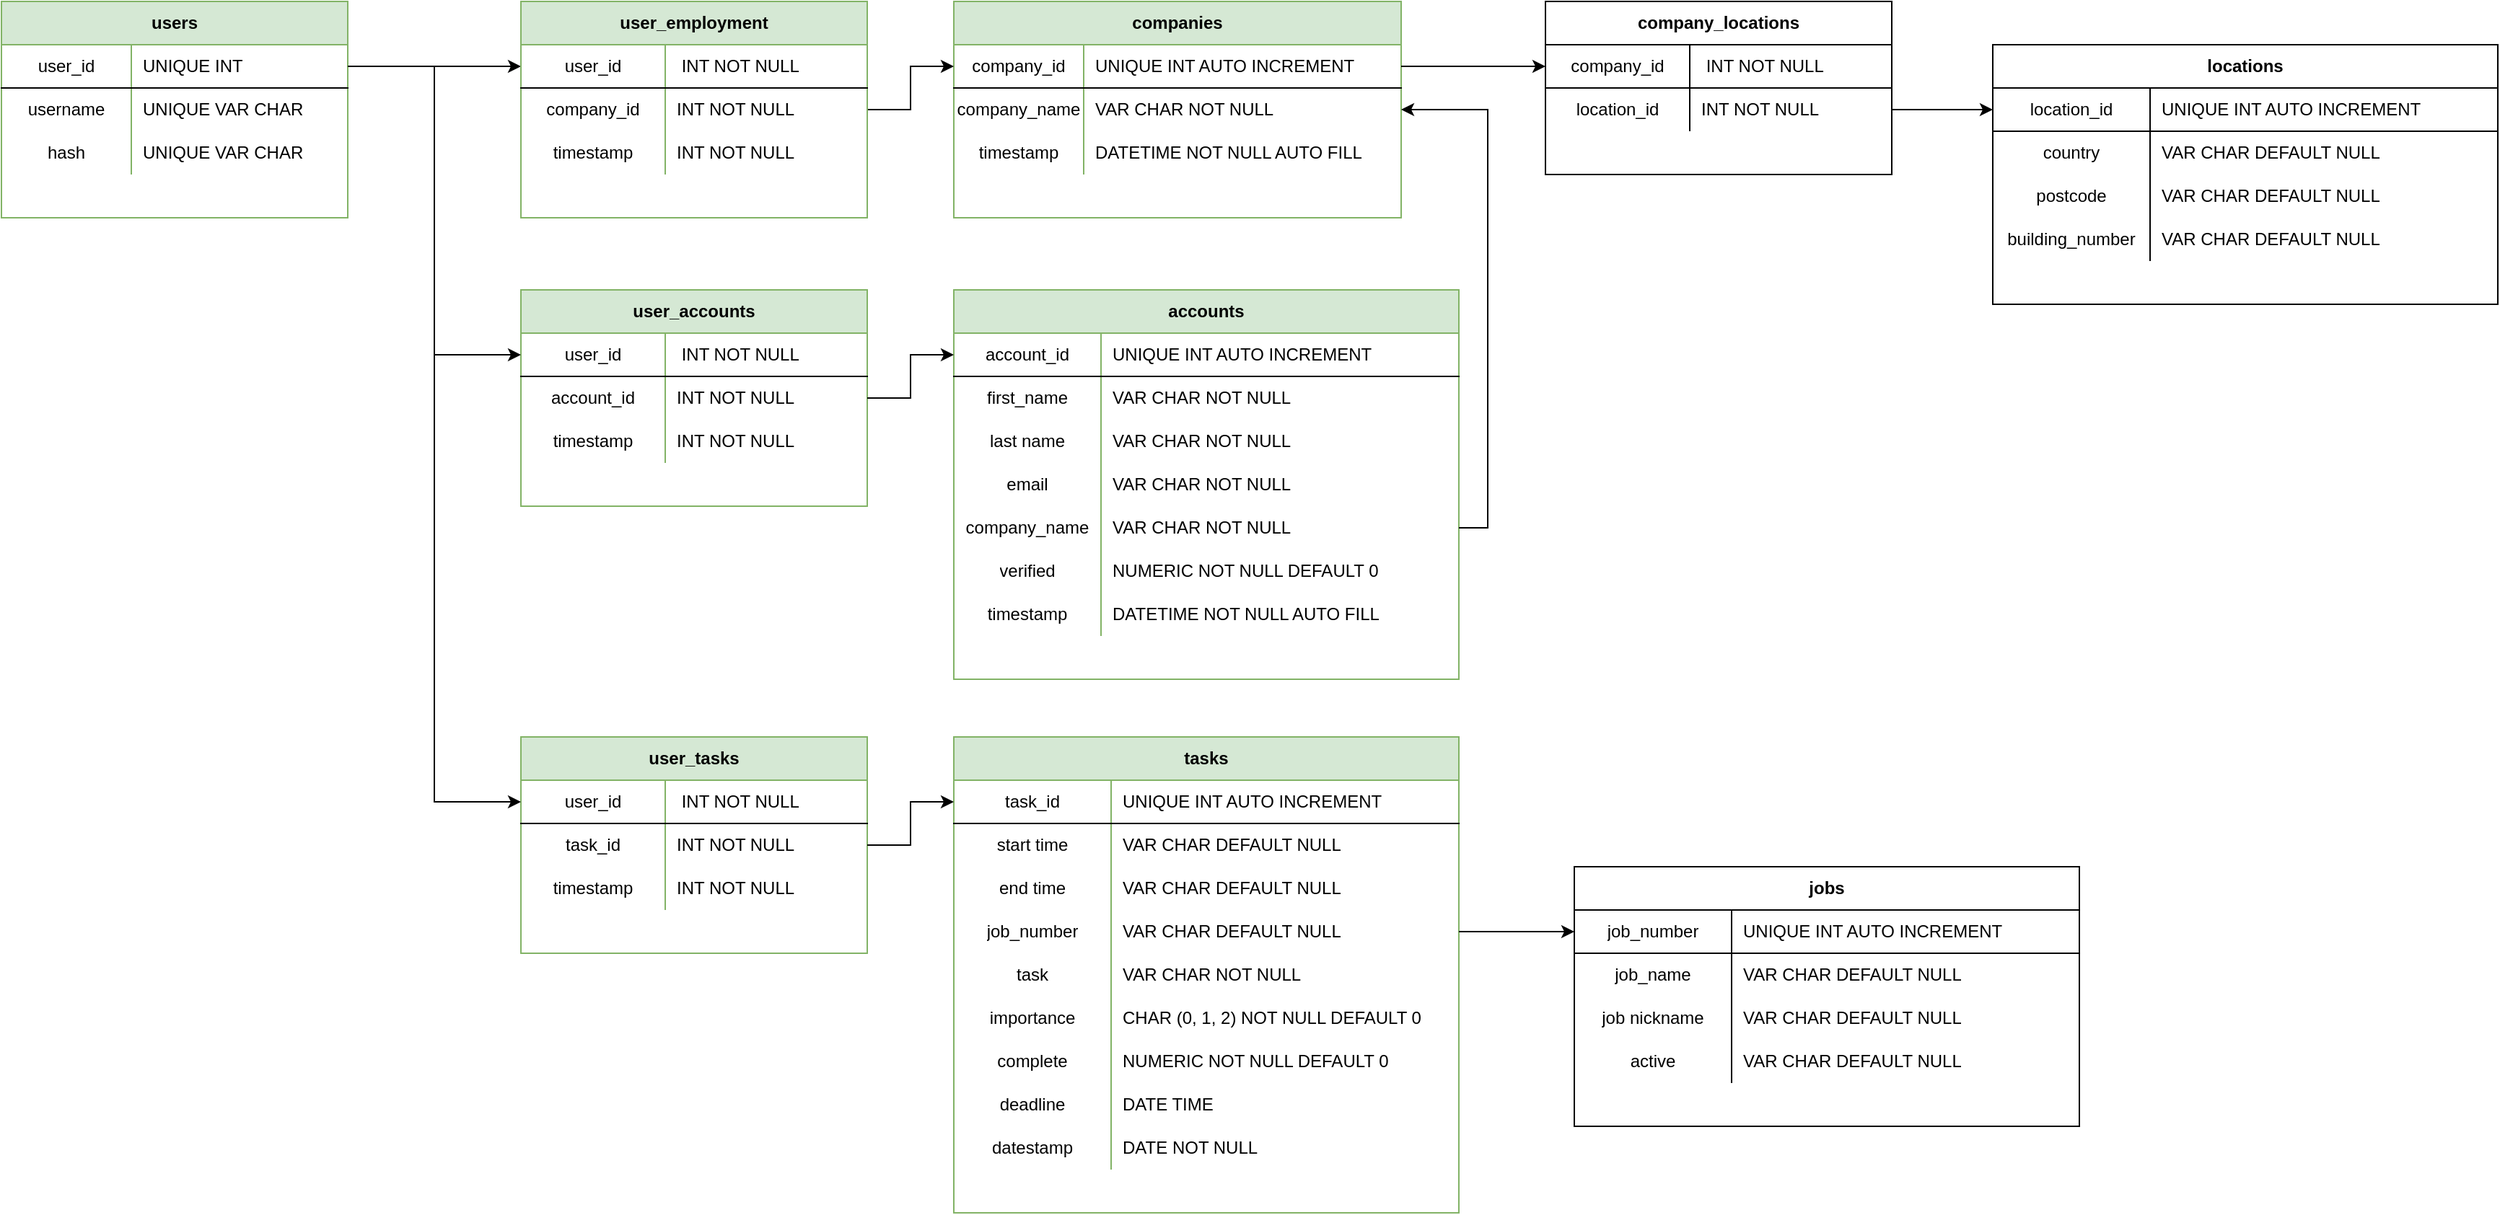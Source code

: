 <mxfile version="11.1.1" type="device"><diagram id="OKSUSa-cDTx0R2Tk_ire" name="Page-1"><mxGraphModel dx="2272" dy="824" grid="1" gridSize="10" guides="1" tooltips="1" connect="1" arrows="1" fold="1" page="1" pageScale="1" pageWidth="850" pageHeight="1100" math="0" shadow="0"><root><mxCell id="0"/><mxCell id="1" parent="0"/><mxCell id="tUfzauOlnQjU13HRNV7L-2" value="companies" style="shape=table;html=1;whiteSpace=wrap;startSize=30;container=1;collapsible=0;childLayout=tableLayout;fixedRows=1;rowLines=0;fontStyle=1;align=center;fillColor=#d5e8d4;strokeColor=#82b366;" parent="1" vertex="1"><mxGeometry x="180" y="120" width="310" height="150" as="geometry"/></mxCell><mxCell id="tUfzauOlnQjU13HRNV7L-3" value="" style="shape=partialRectangle;html=1;whiteSpace=wrap;collapsible=0;dropTarget=0;pointerEvents=0;fillColor=none;top=0;left=0;bottom=1;right=0;points=[[0,0.5],[1,0.5]];portConstraint=eastwest;" parent="tUfzauOlnQjU13HRNV7L-2" vertex="1"><mxGeometry y="30" width="310" height="30" as="geometry"/></mxCell><mxCell id="tUfzauOlnQjU13HRNV7L-4" value="company_id" style="shape=partialRectangle;html=1;whiteSpace=wrap;connectable=0;fillColor=none;top=0;left=0;bottom=0;right=0;overflow=hidden;" parent="tUfzauOlnQjU13HRNV7L-3" vertex="1"><mxGeometry width="90" height="30" as="geometry"/></mxCell><mxCell id="tUfzauOlnQjU13HRNV7L-5" value="UNIQUE INT AUTO INCREMENT" style="shape=partialRectangle;html=1;whiteSpace=wrap;connectable=0;fillColor=none;top=0;left=0;bottom=0;right=0;align=left;spacingLeft=6;overflow=hidden;" parent="tUfzauOlnQjU13HRNV7L-3" vertex="1"><mxGeometry x="90" width="220" height="30" as="geometry"/></mxCell><mxCell id="tUfzauOlnQjU13HRNV7L-6" value="" style="shape=partialRectangle;html=1;whiteSpace=wrap;collapsible=0;dropTarget=0;pointerEvents=0;fillColor=none;top=0;left=0;bottom=0;right=0;points=[[0,0.5],[1,0.5]];portConstraint=eastwest;" parent="tUfzauOlnQjU13HRNV7L-2" vertex="1"><mxGeometry y="60" width="310" height="30" as="geometry"/></mxCell><mxCell id="tUfzauOlnQjU13HRNV7L-7" value="company_name" style="shape=partialRectangle;html=1;whiteSpace=wrap;connectable=0;fillColor=none;top=0;left=0;bottom=0;right=0;overflow=hidden;" parent="tUfzauOlnQjU13HRNV7L-6" vertex="1"><mxGeometry width="90" height="30" as="geometry"/></mxCell><mxCell id="tUfzauOlnQjU13HRNV7L-8" value="VAR CHAR NOT NULL" style="shape=partialRectangle;html=1;whiteSpace=wrap;connectable=0;fillColor=none;top=0;left=0;bottom=0;right=0;align=left;spacingLeft=6;overflow=hidden;" parent="tUfzauOlnQjU13HRNV7L-6" vertex="1"><mxGeometry x="90" width="220" height="30" as="geometry"/></mxCell><mxCell id="tUfzauOlnQjU13HRNV7L-21" value="" style="shape=partialRectangle;html=1;whiteSpace=wrap;collapsible=0;dropTarget=0;pointerEvents=0;fillColor=none;top=0;left=0;bottom=0;right=0;points=[[0,0.5],[1,0.5]];portConstraint=eastwest;" parent="tUfzauOlnQjU13HRNV7L-2" vertex="1"><mxGeometry y="90" width="310" height="30" as="geometry"/></mxCell><mxCell id="tUfzauOlnQjU13HRNV7L-22" value="timestamp" style="shape=partialRectangle;html=1;whiteSpace=wrap;connectable=0;fillColor=none;top=0;left=0;bottom=0;right=0;overflow=hidden;" parent="tUfzauOlnQjU13HRNV7L-21" vertex="1"><mxGeometry width="90" height="30" as="geometry"/></mxCell><mxCell id="tUfzauOlnQjU13HRNV7L-23" value="DATETIME NOT NULL AUTO FILL" style="shape=partialRectangle;html=1;whiteSpace=wrap;connectable=0;fillColor=none;top=0;left=0;bottom=0;right=0;align=left;spacingLeft=6;overflow=hidden;" parent="tUfzauOlnQjU13HRNV7L-21" vertex="1"><mxGeometry x="90" width="220" height="30" as="geometry"/></mxCell><mxCell id="zgo9Xaoo0rBRS0wEC49X-14" style="edgeStyle=orthogonalEdgeStyle;rounded=0;orthogonalLoop=1;jettySize=auto;html=1;exitX=1;exitY=0.5;exitDx=0;exitDy=0;entryX=0;entryY=0.5;entryDx=0;entryDy=0;" parent="1" source="ivzX8Ktziey1RpkXxRk8-2" target="zgo9Xaoo0rBRS0wEC49X-2" edge="1"><mxGeometry relative="1" as="geometry"/></mxCell><mxCell id="zgo9Xaoo0rBRS0wEC49X-16" style="edgeStyle=orthogonalEdgeStyle;rounded=0;orthogonalLoop=1;jettySize=auto;html=1;exitX=1;exitY=0.5;exitDx=0;exitDy=0;" parent="1" source="zgo9Xaoo0rBRS0wEC49X-5" target="tUfzauOlnQjU13HRNV7L-3" edge="1"><mxGeometry relative="1" as="geometry"/></mxCell><mxCell id="ivzX8Ktziey1RpkXxRk8-15" value="accounts" style="shape=table;html=1;whiteSpace=wrap;startSize=30;container=1;collapsible=0;childLayout=tableLayout;fixedRows=1;rowLines=0;fontStyle=1;align=center;fillColor=#d5e8d4;strokeColor=#82b366;" parent="1" vertex="1"><mxGeometry x="180" y="320" width="350" height="270" as="geometry"/></mxCell><mxCell id="ivzX8Ktziey1RpkXxRk8-16" value="" style="shape=partialRectangle;html=1;whiteSpace=wrap;collapsible=0;dropTarget=0;pointerEvents=0;fillColor=none;top=0;left=0;bottom=1;right=0;points=[[0,0.5],[1,0.5]];portConstraint=eastwest;" parent="ivzX8Ktziey1RpkXxRk8-15" vertex="1"><mxGeometry y="30" width="350" height="30" as="geometry"/></mxCell><mxCell id="ivzX8Ktziey1RpkXxRk8-17" value="account_id" style="shape=partialRectangle;html=1;whiteSpace=wrap;connectable=0;fillColor=none;top=0;left=0;bottom=0;right=0;overflow=hidden;" parent="ivzX8Ktziey1RpkXxRk8-16" vertex="1"><mxGeometry width="102" height="30" as="geometry"/></mxCell><mxCell id="ivzX8Ktziey1RpkXxRk8-18" value="UNIQUE INT AUTO INCREMENT" style="shape=partialRectangle;html=1;whiteSpace=wrap;connectable=0;fillColor=none;top=0;left=0;bottom=0;right=0;align=left;spacingLeft=6;overflow=hidden;" parent="ivzX8Ktziey1RpkXxRk8-16" vertex="1"><mxGeometry x="102" width="248" height="30" as="geometry"/></mxCell><mxCell id="ivzX8Ktziey1RpkXxRk8-19" value="" style="shape=partialRectangle;html=1;whiteSpace=wrap;collapsible=0;dropTarget=0;pointerEvents=0;fillColor=none;top=0;left=0;bottom=0;right=0;points=[[0,0.5],[1,0.5]];portConstraint=eastwest;" parent="ivzX8Ktziey1RpkXxRk8-15" vertex="1"><mxGeometry y="60" width="350" height="30" as="geometry"/></mxCell><mxCell id="ivzX8Ktziey1RpkXxRk8-20" value="first_name" style="shape=partialRectangle;html=1;whiteSpace=wrap;connectable=0;fillColor=none;top=0;left=0;bottom=0;right=0;overflow=hidden;" parent="ivzX8Ktziey1RpkXxRk8-19" vertex="1"><mxGeometry width="102" height="30" as="geometry"/></mxCell><mxCell id="ivzX8Ktziey1RpkXxRk8-21" value="VAR CHAR NOT NULL" style="shape=partialRectangle;html=1;whiteSpace=wrap;connectable=0;fillColor=none;top=0;left=0;bottom=0;right=0;align=left;spacingLeft=6;overflow=hidden;" parent="ivzX8Ktziey1RpkXxRk8-19" vertex="1"><mxGeometry x="102" width="248" height="30" as="geometry"/></mxCell><mxCell id="ivzX8Ktziey1RpkXxRk8-22" value="" style="shape=partialRectangle;html=1;whiteSpace=wrap;collapsible=0;dropTarget=0;pointerEvents=0;fillColor=none;top=0;left=0;bottom=0;right=0;points=[[0,0.5],[1,0.5]];portConstraint=eastwest;" parent="ivzX8Ktziey1RpkXxRk8-15" vertex="1"><mxGeometry y="90" width="350" height="30" as="geometry"/></mxCell><mxCell id="ivzX8Ktziey1RpkXxRk8-23" value="last name" style="shape=partialRectangle;html=1;whiteSpace=wrap;connectable=0;fillColor=none;top=0;left=0;bottom=0;right=0;overflow=hidden;" parent="ivzX8Ktziey1RpkXxRk8-22" vertex="1"><mxGeometry width="102" height="30" as="geometry"/></mxCell><mxCell id="ivzX8Ktziey1RpkXxRk8-24" value="VAR CHAR NOT NULL" style="shape=partialRectangle;html=1;whiteSpace=wrap;connectable=0;fillColor=none;top=0;left=0;bottom=0;right=0;align=left;spacingLeft=6;overflow=hidden;" parent="ivzX8Ktziey1RpkXxRk8-22" vertex="1"><mxGeometry x="102" width="248" height="30" as="geometry"/></mxCell><mxCell id="ivzX8Ktziey1RpkXxRk8-25" value="" style="shape=partialRectangle;html=1;whiteSpace=wrap;collapsible=0;dropTarget=0;pointerEvents=0;fillColor=none;top=0;left=0;bottom=0;right=0;points=[[0,0.5],[1,0.5]];portConstraint=eastwest;" parent="ivzX8Ktziey1RpkXxRk8-15" vertex="1"><mxGeometry y="120" width="350" height="30" as="geometry"/></mxCell><mxCell id="ivzX8Ktziey1RpkXxRk8-26" value="email" style="shape=partialRectangle;html=1;whiteSpace=wrap;connectable=0;fillColor=none;top=0;left=0;bottom=0;right=0;overflow=hidden;" parent="ivzX8Ktziey1RpkXxRk8-25" vertex="1"><mxGeometry width="102" height="30" as="geometry"/></mxCell><mxCell id="ivzX8Ktziey1RpkXxRk8-27" value="VAR CHAR NOT NULL" style="shape=partialRectangle;html=1;whiteSpace=wrap;connectable=0;fillColor=none;top=0;left=0;bottom=0;right=0;align=left;spacingLeft=6;overflow=hidden;" parent="ivzX8Ktziey1RpkXxRk8-25" vertex="1"><mxGeometry x="102" width="248" height="30" as="geometry"/></mxCell><mxCell id="ivzX8Ktziey1RpkXxRk8-28" value="" style="shape=partialRectangle;html=1;whiteSpace=wrap;collapsible=0;dropTarget=0;pointerEvents=0;fillColor=none;top=0;left=0;bottom=0;right=0;points=[[0,0.5],[1,0.5]];portConstraint=eastwest;" parent="ivzX8Ktziey1RpkXxRk8-15" vertex="1"><mxGeometry y="150" width="350" height="30" as="geometry"/></mxCell><mxCell id="ivzX8Ktziey1RpkXxRk8-29" value="company_name" style="shape=partialRectangle;html=1;whiteSpace=wrap;connectable=0;fillColor=none;top=0;left=0;bottom=0;right=0;overflow=hidden;" parent="ivzX8Ktziey1RpkXxRk8-28" vertex="1"><mxGeometry width="102" height="30" as="geometry"/></mxCell><mxCell id="ivzX8Ktziey1RpkXxRk8-30" value="VAR CHAR NOT NULL" style="shape=partialRectangle;html=1;whiteSpace=wrap;connectable=0;fillColor=none;top=0;left=0;bottom=0;right=0;align=left;spacingLeft=6;overflow=hidden;" parent="ivzX8Ktziey1RpkXxRk8-28" vertex="1"><mxGeometry x="102" width="248" height="30" as="geometry"/></mxCell><mxCell id="ivzX8Ktziey1RpkXxRk8-78" value="" style="shape=partialRectangle;html=1;whiteSpace=wrap;collapsible=0;dropTarget=0;pointerEvents=0;fillColor=none;top=0;left=0;bottom=0;right=0;points=[[0,0.5],[1,0.5]];portConstraint=eastwest;" parent="ivzX8Ktziey1RpkXxRk8-15" vertex="1"><mxGeometry y="180" width="350" height="30" as="geometry"/></mxCell><mxCell id="ivzX8Ktziey1RpkXxRk8-79" value="verified" style="shape=partialRectangle;html=1;whiteSpace=wrap;connectable=0;fillColor=none;top=0;left=0;bottom=0;right=0;overflow=hidden;" parent="ivzX8Ktziey1RpkXxRk8-78" vertex="1"><mxGeometry width="102" height="30" as="geometry"/></mxCell><mxCell id="ivzX8Ktziey1RpkXxRk8-80" value="NUMERIC NOT NULL DEFAULT 0" style="shape=partialRectangle;html=1;whiteSpace=wrap;connectable=0;fillColor=none;top=0;left=0;bottom=0;right=0;align=left;spacingLeft=6;overflow=hidden;" parent="ivzX8Ktziey1RpkXxRk8-78" vertex="1"><mxGeometry x="102" width="248" height="30" as="geometry"/></mxCell><mxCell id="ivzX8Ktziey1RpkXxRk8-86" value="" style="shape=partialRectangle;html=1;whiteSpace=wrap;collapsible=0;dropTarget=0;pointerEvents=0;fillColor=none;top=0;left=0;bottom=0;right=0;points=[[0,0.5],[1,0.5]];portConstraint=eastwest;" parent="ivzX8Ktziey1RpkXxRk8-15" vertex="1"><mxGeometry y="210" width="350" height="30" as="geometry"/></mxCell><mxCell id="ivzX8Ktziey1RpkXxRk8-87" value="timestamp" style="shape=partialRectangle;html=1;whiteSpace=wrap;connectable=0;fillColor=none;top=0;left=0;bottom=0;right=0;overflow=hidden;" parent="ivzX8Ktziey1RpkXxRk8-86" vertex="1"><mxGeometry width="102" height="30" as="geometry"/></mxCell><mxCell id="ivzX8Ktziey1RpkXxRk8-88" value="DATETIME NOT NULL AUTO FILL" style="shape=partialRectangle;html=1;whiteSpace=wrap;connectable=0;fillColor=none;top=0;left=0;bottom=0;right=0;align=left;spacingLeft=6;overflow=hidden;" parent="ivzX8Ktziey1RpkXxRk8-86" vertex="1"><mxGeometry x="102" width="248" height="30" as="geometry"/></mxCell><mxCell id="zgo9Xaoo0rBRS0wEC49X-18" value="user_accounts" style="shape=table;html=1;whiteSpace=wrap;startSize=30;container=1;collapsible=0;childLayout=tableLayout;fixedRows=1;rowLines=0;fontStyle=1;align=center;fillColor=#d5e8d4;strokeColor=#82b366;" parent="1" vertex="1"><mxGeometry x="-120" y="320" width="240" height="150" as="geometry"/></mxCell><mxCell id="zgo9Xaoo0rBRS0wEC49X-19" value="" style="shape=partialRectangle;html=1;whiteSpace=wrap;collapsible=0;dropTarget=0;pointerEvents=0;fillColor=none;top=0;left=0;bottom=1;right=0;points=[[0,0.5],[1,0.5]];portConstraint=eastwest;" parent="zgo9Xaoo0rBRS0wEC49X-18" vertex="1"><mxGeometry y="30" width="240" height="30" as="geometry"/></mxCell><mxCell id="zgo9Xaoo0rBRS0wEC49X-20" value="user_id" style="shape=partialRectangle;html=1;whiteSpace=wrap;connectable=0;fillColor=none;top=0;left=0;bottom=0;right=0;overflow=hidden;" parent="zgo9Xaoo0rBRS0wEC49X-19" vertex="1"><mxGeometry width="100" height="30" as="geometry"/></mxCell><mxCell id="zgo9Xaoo0rBRS0wEC49X-21" value="&amp;nbsp;INT NOT NULL" style="shape=partialRectangle;html=1;whiteSpace=wrap;connectable=0;fillColor=none;top=0;left=0;bottom=0;right=0;align=left;spacingLeft=6;overflow=hidden;" parent="zgo9Xaoo0rBRS0wEC49X-19" vertex="1"><mxGeometry x="100" width="140" height="30" as="geometry"/></mxCell><mxCell id="zgo9Xaoo0rBRS0wEC49X-22" value="" style="shape=partialRectangle;html=1;whiteSpace=wrap;collapsible=0;dropTarget=0;pointerEvents=0;fillColor=none;top=0;left=0;bottom=0;right=0;points=[[0,0.5],[1,0.5]];portConstraint=eastwest;" parent="zgo9Xaoo0rBRS0wEC49X-18" vertex="1"><mxGeometry y="60" width="240" height="30" as="geometry"/></mxCell><mxCell id="zgo9Xaoo0rBRS0wEC49X-23" value="account_id" style="shape=partialRectangle;html=1;whiteSpace=wrap;connectable=0;fillColor=none;top=0;left=0;bottom=0;right=0;overflow=hidden;" parent="zgo9Xaoo0rBRS0wEC49X-22" vertex="1"><mxGeometry width="100" height="30" as="geometry"/></mxCell><mxCell id="zgo9Xaoo0rBRS0wEC49X-24" value="INT NOT NULL" style="shape=partialRectangle;html=1;whiteSpace=wrap;connectable=0;fillColor=none;top=0;left=0;bottom=0;right=0;align=left;spacingLeft=6;overflow=hidden;" parent="zgo9Xaoo0rBRS0wEC49X-22" vertex="1"><mxGeometry x="100" width="140" height="30" as="geometry"/></mxCell><mxCell id="zgo9Xaoo0rBRS0wEC49X-64" value="" style="shape=partialRectangle;html=1;whiteSpace=wrap;collapsible=0;dropTarget=0;pointerEvents=0;fillColor=none;top=0;left=0;bottom=0;right=0;points=[[0,0.5],[1,0.5]];portConstraint=eastwest;" parent="zgo9Xaoo0rBRS0wEC49X-18" vertex="1"><mxGeometry y="90" width="240" height="30" as="geometry"/></mxCell><mxCell id="zgo9Xaoo0rBRS0wEC49X-65" value="timestamp" style="shape=partialRectangle;html=1;whiteSpace=wrap;connectable=0;fillColor=none;top=0;left=0;bottom=0;right=0;overflow=hidden;" parent="zgo9Xaoo0rBRS0wEC49X-64" vertex="1"><mxGeometry width="100" height="30" as="geometry"/></mxCell><mxCell id="zgo9Xaoo0rBRS0wEC49X-66" value="INT NOT NULL" style="shape=partialRectangle;html=1;whiteSpace=wrap;connectable=0;fillColor=none;top=0;left=0;bottom=0;right=0;align=left;spacingLeft=6;overflow=hidden;" parent="zgo9Xaoo0rBRS0wEC49X-64" vertex="1"><mxGeometry x="100" width="140" height="30" as="geometry"/></mxCell><mxCell id="zgo9Xaoo0rBRS0wEC49X-25" style="edgeStyle=orthogonalEdgeStyle;rounded=0;orthogonalLoop=1;jettySize=auto;html=1;exitX=1;exitY=0.5;exitDx=0;exitDy=0;entryX=0;entryY=0.5;entryDx=0;entryDy=0;" parent="1" source="ivzX8Ktziey1RpkXxRk8-2" target="zgo9Xaoo0rBRS0wEC49X-19" edge="1"><mxGeometry relative="1" as="geometry"/></mxCell><mxCell id="zgo9Xaoo0rBRS0wEC49X-26" style="edgeStyle=orthogonalEdgeStyle;rounded=0;orthogonalLoop=1;jettySize=auto;html=1;exitX=1;exitY=0.5;exitDx=0;exitDy=0;entryX=0;entryY=0.5;entryDx=0;entryDy=0;" parent="1" source="zgo9Xaoo0rBRS0wEC49X-22" target="ivzX8Ktziey1RpkXxRk8-16" edge="1"><mxGeometry relative="1" as="geometry"/></mxCell><mxCell id="zgo9Xaoo0rBRS0wEC49X-50" value="company_locations" style="shape=table;html=1;whiteSpace=wrap;startSize=30;container=1;collapsible=0;childLayout=tableLayout;fixedRows=1;rowLines=0;fontStyle=1;align=center;" parent="1" vertex="1"><mxGeometry x="590" y="120" width="240" height="120" as="geometry"/></mxCell><mxCell id="zgo9Xaoo0rBRS0wEC49X-51" value="" style="shape=partialRectangle;html=1;whiteSpace=wrap;collapsible=0;dropTarget=0;pointerEvents=0;fillColor=none;top=0;left=0;bottom=1;right=0;points=[[0,0.5],[1,0.5]];portConstraint=eastwest;" parent="zgo9Xaoo0rBRS0wEC49X-50" vertex="1"><mxGeometry y="30" width="240" height="30" as="geometry"/></mxCell><mxCell id="zgo9Xaoo0rBRS0wEC49X-52" value="company_id" style="shape=partialRectangle;html=1;whiteSpace=wrap;connectable=0;fillColor=none;top=0;left=0;bottom=0;right=0;overflow=hidden;" parent="zgo9Xaoo0rBRS0wEC49X-51" vertex="1"><mxGeometry width="100" height="30" as="geometry"/></mxCell><mxCell id="zgo9Xaoo0rBRS0wEC49X-53" value="&amp;nbsp;INT NOT NULL" style="shape=partialRectangle;html=1;whiteSpace=wrap;connectable=0;fillColor=none;top=0;left=0;bottom=0;right=0;align=left;spacingLeft=6;overflow=hidden;" parent="zgo9Xaoo0rBRS0wEC49X-51" vertex="1"><mxGeometry x="100" width="140" height="30" as="geometry"/></mxCell><mxCell id="zgo9Xaoo0rBRS0wEC49X-54" value="" style="shape=partialRectangle;html=1;whiteSpace=wrap;collapsible=0;dropTarget=0;pointerEvents=0;fillColor=none;top=0;left=0;bottom=0;right=0;points=[[0,0.5],[1,0.5]];portConstraint=eastwest;" parent="zgo9Xaoo0rBRS0wEC49X-50" vertex="1"><mxGeometry y="60" width="240" height="30" as="geometry"/></mxCell><mxCell id="zgo9Xaoo0rBRS0wEC49X-55" value="location_id" style="shape=partialRectangle;html=1;whiteSpace=wrap;connectable=0;fillColor=none;top=0;left=0;bottom=0;right=0;overflow=hidden;" parent="zgo9Xaoo0rBRS0wEC49X-54" vertex="1"><mxGeometry width="100" height="30" as="geometry"/></mxCell><mxCell id="zgo9Xaoo0rBRS0wEC49X-56" value="INT NOT NULL" style="shape=partialRectangle;html=1;whiteSpace=wrap;connectable=0;fillColor=none;top=0;left=0;bottom=0;right=0;align=left;spacingLeft=6;overflow=hidden;" parent="zgo9Xaoo0rBRS0wEC49X-54" vertex="1"><mxGeometry x="100" width="140" height="30" as="geometry"/></mxCell><mxCell id="zgo9Xaoo0rBRS0wEC49X-37" value="locations" style="shape=table;html=1;whiteSpace=wrap;startSize=30;container=1;collapsible=0;childLayout=tableLayout;fixedRows=1;rowLines=0;fontStyle=1;align=center;" parent="1" vertex="1"><mxGeometry x="900" y="150" width="350" height="180" as="geometry"/></mxCell><mxCell id="zgo9Xaoo0rBRS0wEC49X-38" value="" style="shape=partialRectangle;html=1;whiteSpace=wrap;collapsible=0;dropTarget=0;pointerEvents=0;fillColor=none;top=0;left=0;bottom=1;right=0;points=[[0,0.5],[1,0.5]];portConstraint=eastwest;" parent="zgo9Xaoo0rBRS0wEC49X-37" vertex="1"><mxGeometry y="30" width="350" height="30" as="geometry"/></mxCell><mxCell id="zgo9Xaoo0rBRS0wEC49X-39" value="location_id" style="shape=partialRectangle;html=1;whiteSpace=wrap;connectable=0;fillColor=none;top=0;left=0;bottom=0;right=0;overflow=hidden;" parent="zgo9Xaoo0rBRS0wEC49X-38" vertex="1"><mxGeometry width="109" height="30" as="geometry"/></mxCell><mxCell id="zgo9Xaoo0rBRS0wEC49X-40" value="UNIQUE INT AUTO INCREMENT" style="shape=partialRectangle;html=1;whiteSpace=wrap;connectable=0;fillColor=none;top=0;left=0;bottom=0;right=0;align=left;spacingLeft=6;overflow=hidden;" parent="zgo9Xaoo0rBRS0wEC49X-38" vertex="1"><mxGeometry x="109" width="241" height="30" as="geometry"/></mxCell><mxCell id="zgo9Xaoo0rBRS0wEC49X-41" value="" style="shape=partialRectangle;html=1;whiteSpace=wrap;collapsible=0;dropTarget=0;pointerEvents=0;fillColor=none;top=0;left=0;bottom=0;right=0;points=[[0,0.5],[1,0.5]];portConstraint=eastwest;" parent="zgo9Xaoo0rBRS0wEC49X-37" vertex="1"><mxGeometry y="60" width="350" height="30" as="geometry"/></mxCell><mxCell id="zgo9Xaoo0rBRS0wEC49X-42" value="country" style="shape=partialRectangle;html=1;whiteSpace=wrap;connectable=0;fillColor=none;top=0;left=0;bottom=0;right=0;overflow=hidden;" parent="zgo9Xaoo0rBRS0wEC49X-41" vertex="1"><mxGeometry width="109" height="30" as="geometry"/></mxCell><mxCell id="zgo9Xaoo0rBRS0wEC49X-43" value="VAR CHAR DEFAULT NULL" style="shape=partialRectangle;html=1;whiteSpace=wrap;connectable=0;fillColor=none;top=0;left=0;bottom=0;right=0;align=left;spacingLeft=6;overflow=hidden;" parent="zgo9Xaoo0rBRS0wEC49X-41" vertex="1"><mxGeometry x="109" width="241" height="30" as="geometry"/></mxCell><mxCell id="zgo9Xaoo0rBRS0wEC49X-44" value="" style="shape=partialRectangle;html=1;whiteSpace=wrap;collapsible=0;dropTarget=0;pointerEvents=0;fillColor=none;top=0;left=0;bottom=0;right=0;points=[[0,0.5],[1,0.5]];portConstraint=eastwest;" parent="zgo9Xaoo0rBRS0wEC49X-37" vertex="1"><mxGeometry y="90" width="350" height="30" as="geometry"/></mxCell><mxCell id="zgo9Xaoo0rBRS0wEC49X-45" value="postcode" style="shape=partialRectangle;html=1;whiteSpace=wrap;connectable=0;fillColor=none;top=0;left=0;bottom=0;right=0;overflow=hidden;" parent="zgo9Xaoo0rBRS0wEC49X-44" vertex="1"><mxGeometry width="109" height="30" as="geometry"/></mxCell><mxCell id="zgo9Xaoo0rBRS0wEC49X-46" value="VAR CHAR DEFAULT NULL" style="shape=partialRectangle;html=1;whiteSpace=wrap;connectable=0;fillColor=none;top=0;left=0;bottom=0;right=0;align=left;spacingLeft=6;overflow=hidden;" parent="zgo9Xaoo0rBRS0wEC49X-44" vertex="1"><mxGeometry x="109" width="241" height="30" as="geometry"/></mxCell><mxCell id="zgo9Xaoo0rBRS0wEC49X-47" value="" style="shape=partialRectangle;html=1;whiteSpace=wrap;collapsible=0;dropTarget=0;pointerEvents=0;fillColor=none;top=0;left=0;bottom=0;right=0;points=[[0,0.5],[1,0.5]];portConstraint=eastwest;" parent="zgo9Xaoo0rBRS0wEC49X-37" vertex="1"><mxGeometry y="120" width="350" height="30" as="geometry"/></mxCell><mxCell id="zgo9Xaoo0rBRS0wEC49X-48" value="building_number" style="shape=partialRectangle;html=1;whiteSpace=wrap;connectable=0;fillColor=none;top=0;left=0;bottom=0;right=0;overflow=hidden;" parent="zgo9Xaoo0rBRS0wEC49X-47" vertex="1"><mxGeometry width="109" height="30" as="geometry"/></mxCell><mxCell id="zgo9Xaoo0rBRS0wEC49X-49" value="VAR CHAR DEFAULT NULL" style="shape=partialRectangle;html=1;whiteSpace=wrap;connectable=0;fillColor=none;top=0;left=0;bottom=0;right=0;align=left;spacingLeft=6;overflow=hidden;" parent="zgo9Xaoo0rBRS0wEC49X-47" vertex="1"><mxGeometry x="109" width="241" height="30" as="geometry"/></mxCell><mxCell id="ivzX8Ktziey1RpkXxRk8-1" value="users" style="shape=table;html=1;whiteSpace=wrap;startSize=30;container=1;collapsible=0;childLayout=tableLayout;fixedRows=1;rowLines=0;fontStyle=1;align=center;fillColor=#d5e8d4;strokeColor=#82b366;" parent="1" vertex="1"><mxGeometry x="-480" y="120" width="240" height="150" as="geometry"/></mxCell><mxCell id="ivzX8Ktziey1RpkXxRk8-2" value="" style="shape=partialRectangle;html=1;whiteSpace=wrap;collapsible=0;dropTarget=0;pointerEvents=0;fillColor=none;top=0;left=0;bottom=1;right=0;points=[[0,0.5],[1,0.5]];portConstraint=eastwest;" parent="ivzX8Ktziey1RpkXxRk8-1" vertex="1"><mxGeometry y="30" width="240" height="30" as="geometry"/></mxCell><mxCell id="ivzX8Ktziey1RpkXxRk8-3" value="user_id" style="shape=partialRectangle;html=1;whiteSpace=wrap;connectable=0;fillColor=none;top=0;left=0;bottom=0;right=0;overflow=hidden;" parent="ivzX8Ktziey1RpkXxRk8-2" vertex="1"><mxGeometry width="90" height="30" as="geometry"/></mxCell><mxCell id="ivzX8Ktziey1RpkXxRk8-4" value="UNIQUE INT" style="shape=partialRectangle;html=1;whiteSpace=wrap;connectable=0;fillColor=none;top=0;left=0;bottom=0;right=0;align=left;spacingLeft=6;overflow=hidden;" parent="ivzX8Ktziey1RpkXxRk8-2" vertex="1"><mxGeometry x="90" width="150" height="30" as="geometry"/></mxCell><mxCell id="ivzX8Ktziey1RpkXxRk8-5" value="" style="shape=partialRectangle;html=1;whiteSpace=wrap;collapsible=0;dropTarget=0;pointerEvents=0;fillColor=none;top=0;left=0;bottom=0;right=0;points=[[0,0.5],[1,0.5]];portConstraint=eastwest;" parent="ivzX8Ktziey1RpkXxRk8-1" vertex="1"><mxGeometry y="60" width="240" height="30" as="geometry"/></mxCell><mxCell id="ivzX8Ktziey1RpkXxRk8-6" value="username" style="shape=partialRectangle;html=1;whiteSpace=wrap;connectable=0;fillColor=none;top=0;left=0;bottom=0;right=0;overflow=hidden;" parent="ivzX8Ktziey1RpkXxRk8-5" vertex="1"><mxGeometry width="90" height="30" as="geometry"/></mxCell><mxCell id="ivzX8Ktziey1RpkXxRk8-7" value="UNIQUE VAR CHAR" style="shape=partialRectangle;html=1;whiteSpace=wrap;connectable=0;fillColor=none;top=0;left=0;bottom=0;right=0;align=left;spacingLeft=6;overflow=hidden;" parent="ivzX8Ktziey1RpkXxRk8-5" vertex="1"><mxGeometry x="90" width="150" height="30" as="geometry"/></mxCell><mxCell id="ivzX8Ktziey1RpkXxRk8-8" value="" style="shape=partialRectangle;html=1;whiteSpace=wrap;collapsible=0;dropTarget=0;pointerEvents=0;fillColor=none;top=0;left=0;bottom=0;right=0;points=[[0,0.5],[1,0.5]];portConstraint=eastwest;" parent="ivzX8Ktziey1RpkXxRk8-1" vertex="1"><mxGeometry y="90" width="240" height="30" as="geometry"/></mxCell><mxCell id="ivzX8Ktziey1RpkXxRk8-9" value="hash" style="shape=partialRectangle;html=1;whiteSpace=wrap;connectable=0;fillColor=none;top=0;left=0;bottom=0;right=0;overflow=hidden;" parent="ivzX8Ktziey1RpkXxRk8-8" vertex="1"><mxGeometry width="90" height="30" as="geometry"/></mxCell><mxCell id="ivzX8Ktziey1RpkXxRk8-10" value="UNIQUE VAR CHAR" style="shape=partialRectangle;html=1;whiteSpace=wrap;connectable=0;fillColor=none;top=0;left=0;bottom=0;right=0;align=left;spacingLeft=6;overflow=hidden;" parent="ivzX8Ktziey1RpkXxRk8-8" vertex="1"><mxGeometry x="90" width="150" height="30" as="geometry"/></mxCell><mxCell id="ivzX8Ktziey1RpkXxRk8-32" value="tasks" style="shape=table;html=1;whiteSpace=wrap;startSize=30;container=1;collapsible=0;childLayout=tableLayout;fixedRows=1;rowLines=0;fontStyle=1;align=center;fillColor=#d5e8d4;strokeColor=#82b366;" parent="1" vertex="1"><mxGeometry x="180" y="630" width="350" height="330" as="geometry"/></mxCell><mxCell id="ivzX8Ktziey1RpkXxRk8-33" value="" style="shape=partialRectangle;html=1;whiteSpace=wrap;collapsible=0;dropTarget=0;pointerEvents=0;fillColor=none;top=0;left=0;bottom=1;right=0;points=[[0,0.5],[1,0.5]];portConstraint=eastwest;" parent="ivzX8Ktziey1RpkXxRk8-32" vertex="1"><mxGeometry y="30" width="350" height="30" as="geometry"/></mxCell><mxCell id="ivzX8Ktziey1RpkXxRk8-34" value="task_id" style="shape=partialRectangle;html=1;whiteSpace=wrap;connectable=0;fillColor=none;top=0;left=0;bottom=0;right=0;overflow=hidden;" parent="ivzX8Ktziey1RpkXxRk8-33" vertex="1"><mxGeometry width="109" height="30" as="geometry"/></mxCell><mxCell id="ivzX8Ktziey1RpkXxRk8-35" value="UNIQUE INT AUTO INCREMENT" style="shape=partialRectangle;html=1;whiteSpace=wrap;connectable=0;fillColor=none;top=0;left=0;bottom=0;right=0;align=left;spacingLeft=6;overflow=hidden;" parent="ivzX8Ktziey1RpkXxRk8-33" vertex="1"><mxGeometry x="109" width="241" height="30" as="geometry"/></mxCell><mxCell id="ivzX8Ktziey1RpkXxRk8-36" value="" style="shape=partialRectangle;html=1;whiteSpace=wrap;collapsible=0;dropTarget=0;pointerEvents=0;fillColor=none;top=0;left=0;bottom=0;right=0;points=[[0,0.5],[1,0.5]];portConstraint=eastwest;" parent="ivzX8Ktziey1RpkXxRk8-32" vertex="1"><mxGeometry y="60" width="350" height="30" as="geometry"/></mxCell><mxCell id="ivzX8Ktziey1RpkXxRk8-37" value="start time" style="shape=partialRectangle;html=1;whiteSpace=wrap;connectable=0;fillColor=none;top=0;left=0;bottom=0;right=0;overflow=hidden;" parent="ivzX8Ktziey1RpkXxRk8-36" vertex="1"><mxGeometry width="109" height="30" as="geometry"/></mxCell><mxCell id="ivzX8Ktziey1RpkXxRk8-38" value="VAR CHAR DEFAULT NULL" style="shape=partialRectangle;html=1;whiteSpace=wrap;connectable=0;fillColor=none;top=0;left=0;bottom=0;right=0;align=left;spacingLeft=6;overflow=hidden;" parent="ivzX8Ktziey1RpkXxRk8-36" vertex="1"><mxGeometry x="109" width="241" height="30" as="geometry"/></mxCell><mxCell id="ivzX8Ktziey1RpkXxRk8-39" value="" style="shape=partialRectangle;html=1;whiteSpace=wrap;collapsible=0;dropTarget=0;pointerEvents=0;fillColor=none;top=0;left=0;bottom=0;right=0;points=[[0,0.5],[1,0.5]];portConstraint=eastwest;" parent="ivzX8Ktziey1RpkXxRk8-32" vertex="1"><mxGeometry y="90" width="350" height="30" as="geometry"/></mxCell><mxCell id="ivzX8Ktziey1RpkXxRk8-40" value="end time" style="shape=partialRectangle;html=1;whiteSpace=wrap;connectable=0;fillColor=none;top=0;left=0;bottom=0;right=0;overflow=hidden;" parent="ivzX8Ktziey1RpkXxRk8-39" vertex="1"><mxGeometry width="109" height="30" as="geometry"/></mxCell><mxCell id="ivzX8Ktziey1RpkXxRk8-41" value="VAR CHAR DEFAULT NULL" style="shape=partialRectangle;html=1;whiteSpace=wrap;connectable=0;fillColor=none;top=0;left=0;bottom=0;right=0;align=left;spacingLeft=6;overflow=hidden;" parent="ivzX8Ktziey1RpkXxRk8-39" vertex="1"><mxGeometry x="109" width="241" height="30" as="geometry"/></mxCell><mxCell id="ivzX8Ktziey1RpkXxRk8-42" value="" style="shape=partialRectangle;html=1;whiteSpace=wrap;collapsible=0;dropTarget=0;pointerEvents=0;fillColor=none;top=0;left=0;bottom=0;right=0;points=[[0,0.5],[1,0.5]];portConstraint=eastwest;" parent="ivzX8Ktziey1RpkXxRk8-32" vertex="1"><mxGeometry y="120" width="350" height="30" as="geometry"/></mxCell><mxCell id="ivzX8Ktziey1RpkXxRk8-43" value="job_number" style="shape=partialRectangle;html=1;whiteSpace=wrap;connectable=0;fillColor=none;top=0;left=0;bottom=0;right=0;overflow=hidden;" parent="ivzX8Ktziey1RpkXxRk8-42" vertex="1"><mxGeometry width="109" height="30" as="geometry"/></mxCell><mxCell id="ivzX8Ktziey1RpkXxRk8-44" value="VAR CHAR DEFAULT NULL" style="shape=partialRectangle;html=1;whiteSpace=wrap;connectable=0;fillColor=none;top=0;left=0;bottom=0;right=0;align=left;spacingLeft=6;overflow=hidden;" parent="ivzX8Ktziey1RpkXxRk8-42" vertex="1"><mxGeometry x="109" width="241" height="30" as="geometry"/></mxCell><mxCell id="ivzX8Ktziey1RpkXxRk8-48" value="" style="shape=partialRectangle;html=1;whiteSpace=wrap;collapsible=0;dropTarget=0;pointerEvents=0;fillColor=none;top=0;left=0;bottom=0;right=0;points=[[0,0.5],[1,0.5]];portConstraint=eastwest;" parent="ivzX8Ktziey1RpkXxRk8-32" vertex="1"><mxGeometry y="150" width="350" height="30" as="geometry"/></mxCell><mxCell id="ivzX8Ktziey1RpkXxRk8-49" value="task" style="shape=partialRectangle;html=1;whiteSpace=wrap;connectable=0;fillColor=none;top=0;left=0;bottom=0;right=0;overflow=hidden;" parent="ivzX8Ktziey1RpkXxRk8-48" vertex="1"><mxGeometry width="109" height="30" as="geometry"/></mxCell><mxCell id="ivzX8Ktziey1RpkXxRk8-50" value="VAR CHAR NOT NULL" style="shape=partialRectangle;html=1;whiteSpace=wrap;connectable=0;fillColor=none;top=0;left=0;bottom=0;right=0;align=left;spacingLeft=6;overflow=hidden;" parent="ivzX8Ktziey1RpkXxRk8-48" vertex="1"><mxGeometry x="109" width="241" height="30" as="geometry"/></mxCell><mxCell id="ivzX8Ktziey1RpkXxRk8-51" value="" style="shape=partialRectangle;html=1;whiteSpace=wrap;collapsible=0;dropTarget=0;pointerEvents=0;fillColor=none;top=0;left=0;bottom=0;right=0;points=[[0,0.5],[1,0.5]];portConstraint=eastwest;" parent="ivzX8Ktziey1RpkXxRk8-32" vertex="1"><mxGeometry y="180" width="350" height="30" as="geometry"/></mxCell><mxCell id="ivzX8Ktziey1RpkXxRk8-52" value="importance" style="shape=partialRectangle;html=1;whiteSpace=wrap;connectable=0;fillColor=none;top=0;left=0;bottom=0;right=0;overflow=hidden;" parent="ivzX8Ktziey1RpkXxRk8-51" vertex="1"><mxGeometry width="109" height="30" as="geometry"/></mxCell><mxCell id="ivzX8Ktziey1RpkXxRk8-53" value="CHAR (0, 1, 2) NOT NULL DEFAULT 0" style="shape=partialRectangle;html=1;whiteSpace=wrap;connectable=0;fillColor=none;top=0;left=0;bottom=0;right=0;align=left;spacingLeft=6;overflow=hidden;" parent="ivzX8Ktziey1RpkXxRk8-51" vertex="1"><mxGeometry x="109" width="241" height="30" as="geometry"/></mxCell><mxCell id="ivzX8Ktziey1RpkXxRk8-75" value="" style="shape=partialRectangle;html=1;whiteSpace=wrap;collapsible=0;dropTarget=0;pointerEvents=0;fillColor=none;top=0;left=0;bottom=0;right=0;points=[[0,0.5],[1,0.5]];portConstraint=eastwest;" parent="ivzX8Ktziey1RpkXxRk8-32" vertex="1"><mxGeometry y="210" width="350" height="30" as="geometry"/></mxCell><mxCell id="ivzX8Ktziey1RpkXxRk8-76" value="complete" style="shape=partialRectangle;html=1;whiteSpace=wrap;connectable=0;fillColor=none;top=0;left=0;bottom=0;right=0;overflow=hidden;" parent="ivzX8Ktziey1RpkXxRk8-75" vertex="1"><mxGeometry width="109" height="30" as="geometry"/></mxCell><mxCell id="ivzX8Ktziey1RpkXxRk8-77" value="NUMERIC NOT NULL DEFAULT 0&amp;nbsp;" style="shape=partialRectangle;html=1;whiteSpace=wrap;connectable=0;fillColor=none;top=0;left=0;bottom=0;right=0;align=left;spacingLeft=6;overflow=hidden;" parent="ivzX8Ktziey1RpkXxRk8-75" vertex="1"><mxGeometry x="109" width="241" height="30" as="geometry"/></mxCell><mxCell id="ivzX8Ktziey1RpkXxRk8-81" value="" style="shape=partialRectangle;html=1;whiteSpace=wrap;collapsible=0;dropTarget=0;pointerEvents=0;fillColor=none;top=0;left=0;bottom=0;right=0;points=[[0,0.5],[1,0.5]];portConstraint=eastwest;" parent="ivzX8Ktziey1RpkXxRk8-32" vertex="1"><mxGeometry y="240" width="350" height="30" as="geometry"/></mxCell><mxCell id="ivzX8Ktziey1RpkXxRk8-82" value="deadline" style="shape=partialRectangle;html=1;whiteSpace=wrap;connectable=0;fillColor=none;top=0;left=0;bottom=0;right=0;overflow=hidden;" parent="ivzX8Ktziey1RpkXxRk8-81" vertex="1"><mxGeometry width="109" height="30" as="geometry"/></mxCell><mxCell id="ivzX8Ktziey1RpkXxRk8-83" value="DATE TIME" style="shape=partialRectangle;html=1;whiteSpace=wrap;connectable=0;fillColor=none;top=0;left=0;bottom=0;right=0;align=left;spacingLeft=6;overflow=hidden;" parent="ivzX8Ktziey1RpkXxRk8-81" vertex="1"><mxGeometry x="109" width="241" height="30" as="geometry"/></mxCell><mxCell id="BCzm-7w-uczcepWaVwFJ-1" value="" style="shape=partialRectangle;html=1;whiteSpace=wrap;collapsible=0;dropTarget=0;pointerEvents=0;fillColor=none;top=0;left=0;bottom=0;right=0;points=[[0,0.5],[1,0.5]];portConstraint=eastwest;" parent="ivzX8Ktziey1RpkXxRk8-32" vertex="1"><mxGeometry y="270" width="350" height="30" as="geometry"/></mxCell><mxCell id="BCzm-7w-uczcepWaVwFJ-2" value="datestamp" style="shape=partialRectangle;html=1;whiteSpace=wrap;connectable=0;fillColor=none;top=0;left=0;bottom=0;right=0;overflow=hidden;" parent="BCzm-7w-uczcepWaVwFJ-1" vertex="1"><mxGeometry width="109" height="30" as="geometry"/></mxCell><mxCell id="BCzm-7w-uczcepWaVwFJ-3" value="DATE NOT NULL" style="shape=partialRectangle;html=1;whiteSpace=wrap;connectable=0;fillColor=none;top=0;left=0;bottom=0;right=0;align=left;spacingLeft=6;overflow=hidden;" parent="BCzm-7w-uczcepWaVwFJ-1" vertex="1"><mxGeometry x="109" width="241" height="30" as="geometry"/></mxCell><mxCell id="zgo9Xaoo0rBRS0wEC49X-27" value="user_tasks" style="shape=table;html=1;whiteSpace=wrap;startSize=30;container=1;collapsible=0;childLayout=tableLayout;fixedRows=1;rowLines=0;fontStyle=1;align=center;fillColor=#d5e8d4;strokeColor=#82b366;" parent="1" vertex="1"><mxGeometry x="-120" y="630" width="240" height="150" as="geometry"/></mxCell><mxCell id="zgo9Xaoo0rBRS0wEC49X-28" value="" style="shape=partialRectangle;html=1;whiteSpace=wrap;collapsible=0;dropTarget=0;pointerEvents=0;fillColor=none;top=0;left=0;bottom=1;right=0;points=[[0,0.5],[1,0.5]];portConstraint=eastwest;" parent="zgo9Xaoo0rBRS0wEC49X-27" vertex="1"><mxGeometry y="30" width="240" height="30" as="geometry"/></mxCell><mxCell id="zgo9Xaoo0rBRS0wEC49X-29" value="user_id" style="shape=partialRectangle;html=1;whiteSpace=wrap;connectable=0;fillColor=none;top=0;left=0;bottom=0;right=0;overflow=hidden;" parent="zgo9Xaoo0rBRS0wEC49X-28" vertex="1"><mxGeometry width="100" height="30" as="geometry"/></mxCell><mxCell id="zgo9Xaoo0rBRS0wEC49X-30" value="&amp;nbsp;INT NOT NULL" style="shape=partialRectangle;html=1;whiteSpace=wrap;connectable=0;fillColor=none;top=0;left=0;bottom=0;right=0;align=left;spacingLeft=6;overflow=hidden;" parent="zgo9Xaoo0rBRS0wEC49X-28" vertex="1"><mxGeometry x="100" width="140" height="30" as="geometry"/></mxCell><mxCell id="zgo9Xaoo0rBRS0wEC49X-31" value="" style="shape=partialRectangle;html=1;whiteSpace=wrap;collapsible=0;dropTarget=0;pointerEvents=0;fillColor=none;top=0;left=0;bottom=0;right=0;points=[[0,0.5],[1,0.5]];portConstraint=eastwest;" parent="zgo9Xaoo0rBRS0wEC49X-27" vertex="1"><mxGeometry y="60" width="240" height="30" as="geometry"/></mxCell><mxCell id="zgo9Xaoo0rBRS0wEC49X-32" value="task_id" style="shape=partialRectangle;html=1;whiteSpace=wrap;connectable=0;fillColor=none;top=0;left=0;bottom=0;right=0;overflow=hidden;" parent="zgo9Xaoo0rBRS0wEC49X-31" vertex="1"><mxGeometry width="100" height="30" as="geometry"/></mxCell><mxCell id="zgo9Xaoo0rBRS0wEC49X-33" value="INT NOT NULL" style="shape=partialRectangle;html=1;whiteSpace=wrap;connectable=0;fillColor=none;top=0;left=0;bottom=0;right=0;align=left;spacingLeft=6;overflow=hidden;" parent="zgo9Xaoo0rBRS0wEC49X-31" vertex="1"><mxGeometry x="100" width="140" height="30" as="geometry"/></mxCell><mxCell id="zgo9Xaoo0rBRS0wEC49X-67" value="" style="shape=partialRectangle;html=1;whiteSpace=wrap;collapsible=0;dropTarget=0;pointerEvents=0;fillColor=none;top=0;left=0;bottom=0;right=0;points=[[0,0.5],[1,0.5]];portConstraint=eastwest;" parent="zgo9Xaoo0rBRS0wEC49X-27" vertex="1"><mxGeometry y="90" width="240" height="30" as="geometry"/></mxCell><mxCell id="zgo9Xaoo0rBRS0wEC49X-68" value="timestamp" style="shape=partialRectangle;html=1;whiteSpace=wrap;connectable=0;fillColor=none;top=0;left=0;bottom=0;right=0;overflow=hidden;" parent="zgo9Xaoo0rBRS0wEC49X-67" vertex="1"><mxGeometry width="100" height="30" as="geometry"/></mxCell><mxCell id="zgo9Xaoo0rBRS0wEC49X-69" value="INT NOT NULL" style="shape=partialRectangle;html=1;whiteSpace=wrap;connectable=0;fillColor=none;top=0;left=0;bottom=0;right=0;align=left;spacingLeft=6;overflow=hidden;" parent="zgo9Xaoo0rBRS0wEC49X-67" vertex="1"><mxGeometry x="100" width="140" height="30" as="geometry"/></mxCell><mxCell id="zgo9Xaoo0rBRS0wEC49X-34" style="edgeStyle=orthogonalEdgeStyle;rounded=0;orthogonalLoop=1;jettySize=auto;html=1;exitX=1;exitY=0.5;exitDx=0;exitDy=0;entryX=0;entryY=0.5;entryDx=0;entryDy=0;" parent="1" source="ivzX8Ktziey1RpkXxRk8-2" target="zgo9Xaoo0rBRS0wEC49X-28" edge="1"><mxGeometry relative="1" as="geometry"/></mxCell><mxCell id="zgo9Xaoo0rBRS0wEC49X-35" style="edgeStyle=orthogonalEdgeStyle;rounded=0;orthogonalLoop=1;jettySize=auto;html=1;exitX=1;exitY=0.5;exitDx=0;exitDy=0;entryX=0;entryY=0.5;entryDx=0;entryDy=0;" parent="1" source="ivzX8Ktziey1RpkXxRk8-42" target="ivzX8Ktziey1RpkXxRk8-90" edge="1"><mxGeometry relative="1" as="geometry"/></mxCell><mxCell id="ivzX8Ktziey1RpkXxRk8-89" value="jobs" style="shape=table;html=1;whiteSpace=wrap;startSize=30;container=1;collapsible=0;childLayout=tableLayout;fixedRows=1;rowLines=0;fontStyle=1;align=center;" parent="1" vertex="1"><mxGeometry x="610" y="720" width="350" height="180" as="geometry"/></mxCell><mxCell id="ivzX8Ktziey1RpkXxRk8-90" value="" style="shape=partialRectangle;html=1;whiteSpace=wrap;collapsible=0;dropTarget=0;pointerEvents=0;fillColor=none;top=0;left=0;bottom=1;right=0;points=[[0,0.5],[1,0.5]];portConstraint=eastwest;" parent="ivzX8Ktziey1RpkXxRk8-89" vertex="1"><mxGeometry y="30" width="350" height="30" as="geometry"/></mxCell><mxCell id="ivzX8Ktziey1RpkXxRk8-91" value="job_number" style="shape=partialRectangle;html=1;whiteSpace=wrap;connectable=0;fillColor=none;top=0;left=0;bottom=0;right=0;overflow=hidden;" parent="ivzX8Ktziey1RpkXxRk8-90" vertex="1"><mxGeometry width="109" height="30" as="geometry"/></mxCell><mxCell id="ivzX8Ktziey1RpkXxRk8-92" value="UNIQUE INT AUTO INCREMENT" style="shape=partialRectangle;html=1;whiteSpace=wrap;connectable=0;fillColor=none;top=0;left=0;bottom=0;right=0;align=left;spacingLeft=6;overflow=hidden;" parent="ivzX8Ktziey1RpkXxRk8-90" vertex="1"><mxGeometry x="109" width="241" height="30" as="geometry"/></mxCell><mxCell id="ivzX8Ktziey1RpkXxRk8-93" value="" style="shape=partialRectangle;html=1;whiteSpace=wrap;collapsible=0;dropTarget=0;pointerEvents=0;fillColor=none;top=0;left=0;bottom=0;right=0;points=[[0,0.5],[1,0.5]];portConstraint=eastwest;" parent="ivzX8Ktziey1RpkXxRk8-89" vertex="1"><mxGeometry y="60" width="350" height="30" as="geometry"/></mxCell><mxCell id="ivzX8Ktziey1RpkXxRk8-94" value="job_name" style="shape=partialRectangle;html=1;whiteSpace=wrap;connectable=0;fillColor=none;top=0;left=0;bottom=0;right=0;overflow=hidden;" parent="ivzX8Ktziey1RpkXxRk8-93" vertex="1"><mxGeometry width="109" height="30" as="geometry"/></mxCell><mxCell id="ivzX8Ktziey1RpkXxRk8-95" value="VAR CHAR DEFAULT NULL" style="shape=partialRectangle;html=1;whiteSpace=wrap;connectable=0;fillColor=none;top=0;left=0;bottom=0;right=0;align=left;spacingLeft=6;overflow=hidden;" parent="ivzX8Ktziey1RpkXxRk8-93" vertex="1"><mxGeometry x="109" width="241" height="30" as="geometry"/></mxCell><mxCell id="ivzX8Ktziey1RpkXxRk8-96" value="" style="shape=partialRectangle;html=1;whiteSpace=wrap;collapsible=0;dropTarget=0;pointerEvents=0;fillColor=none;top=0;left=0;bottom=0;right=0;points=[[0,0.5],[1,0.5]];portConstraint=eastwest;" parent="ivzX8Ktziey1RpkXxRk8-89" vertex="1"><mxGeometry y="90" width="350" height="30" as="geometry"/></mxCell><mxCell id="ivzX8Ktziey1RpkXxRk8-97" value="job nickname" style="shape=partialRectangle;html=1;whiteSpace=wrap;connectable=0;fillColor=none;top=0;left=0;bottom=0;right=0;overflow=hidden;" parent="ivzX8Ktziey1RpkXxRk8-96" vertex="1"><mxGeometry width="109" height="30" as="geometry"/></mxCell><mxCell id="ivzX8Ktziey1RpkXxRk8-98" value="VAR CHAR DEFAULT NULL" style="shape=partialRectangle;html=1;whiteSpace=wrap;connectable=0;fillColor=none;top=0;left=0;bottom=0;right=0;align=left;spacingLeft=6;overflow=hidden;" parent="ivzX8Ktziey1RpkXxRk8-96" vertex="1"><mxGeometry x="109" width="241" height="30" as="geometry"/></mxCell><mxCell id="ivzX8Ktziey1RpkXxRk8-99" value="" style="shape=partialRectangle;html=1;whiteSpace=wrap;collapsible=0;dropTarget=0;pointerEvents=0;fillColor=none;top=0;left=0;bottom=0;right=0;points=[[0,0.5],[1,0.5]];portConstraint=eastwest;" parent="ivzX8Ktziey1RpkXxRk8-89" vertex="1"><mxGeometry y="120" width="350" height="30" as="geometry"/></mxCell><mxCell id="ivzX8Ktziey1RpkXxRk8-100" value="active" style="shape=partialRectangle;html=1;whiteSpace=wrap;connectable=0;fillColor=none;top=0;left=0;bottom=0;right=0;overflow=hidden;" parent="ivzX8Ktziey1RpkXxRk8-99" vertex="1"><mxGeometry width="109" height="30" as="geometry"/></mxCell><mxCell id="ivzX8Ktziey1RpkXxRk8-101" value="VAR CHAR DEFAULT NULL" style="shape=partialRectangle;html=1;whiteSpace=wrap;connectable=0;fillColor=none;top=0;left=0;bottom=0;right=0;align=left;spacingLeft=6;overflow=hidden;" parent="ivzX8Ktziey1RpkXxRk8-99" vertex="1"><mxGeometry x="109" width="241" height="30" as="geometry"/></mxCell><mxCell id="zgo9Xaoo0rBRS0wEC49X-36" style="edgeStyle=orthogonalEdgeStyle;rounded=0;orthogonalLoop=1;jettySize=auto;html=1;exitX=1;exitY=0.5;exitDx=0;exitDy=0;entryX=0;entryY=0.5;entryDx=0;entryDy=0;" parent="1" source="zgo9Xaoo0rBRS0wEC49X-31" target="ivzX8Ktziey1RpkXxRk8-33" edge="1"><mxGeometry relative="1" as="geometry"/></mxCell><mxCell id="zgo9Xaoo0rBRS0wEC49X-1" value="user_employment" style="shape=table;html=1;whiteSpace=wrap;startSize=30;container=1;collapsible=0;childLayout=tableLayout;fixedRows=1;rowLines=0;fontStyle=1;align=center;fillColor=#d5e8d4;strokeColor=#82b366;" parent="1" vertex="1"><mxGeometry x="-120" y="120" width="240" height="150" as="geometry"/></mxCell><mxCell id="zgo9Xaoo0rBRS0wEC49X-2" value="" style="shape=partialRectangle;html=1;whiteSpace=wrap;collapsible=0;dropTarget=0;pointerEvents=0;fillColor=none;top=0;left=0;bottom=1;right=0;points=[[0,0.5],[1,0.5]];portConstraint=eastwest;" parent="zgo9Xaoo0rBRS0wEC49X-1" vertex="1"><mxGeometry y="30" width="240" height="30" as="geometry"/></mxCell><mxCell id="zgo9Xaoo0rBRS0wEC49X-3" value="user_id" style="shape=partialRectangle;html=1;whiteSpace=wrap;connectable=0;fillColor=none;top=0;left=0;bottom=0;right=0;overflow=hidden;" parent="zgo9Xaoo0rBRS0wEC49X-2" vertex="1"><mxGeometry width="100" height="30" as="geometry"/></mxCell><mxCell id="zgo9Xaoo0rBRS0wEC49X-4" value="&amp;nbsp;INT NOT NULL" style="shape=partialRectangle;html=1;whiteSpace=wrap;connectable=0;fillColor=none;top=0;left=0;bottom=0;right=0;align=left;spacingLeft=6;overflow=hidden;" parent="zgo9Xaoo0rBRS0wEC49X-2" vertex="1"><mxGeometry x="100" width="140" height="30" as="geometry"/></mxCell><mxCell id="zgo9Xaoo0rBRS0wEC49X-5" value="" style="shape=partialRectangle;html=1;whiteSpace=wrap;collapsible=0;dropTarget=0;pointerEvents=0;fillColor=none;top=0;left=0;bottom=0;right=0;points=[[0,0.5],[1,0.5]];portConstraint=eastwest;" parent="zgo9Xaoo0rBRS0wEC49X-1" vertex="1"><mxGeometry y="60" width="240" height="30" as="geometry"/></mxCell><mxCell id="zgo9Xaoo0rBRS0wEC49X-6" value="company_id" style="shape=partialRectangle;html=1;whiteSpace=wrap;connectable=0;fillColor=none;top=0;left=0;bottom=0;right=0;overflow=hidden;" parent="zgo9Xaoo0rBRS0wEC49X-5" vertex="1"><mxGeometry width="100" height="30" as="geometry"/></mxCell><mxCell id="zgo9Xaoo0rBRS0wEC49X-7" value="INT NOT NULL" style="shape=partialRectangle;html=1;whiteSpace=wrap;connectable=0;fillColor=none;top=0;left=0;bottom=0;right=0;align=left;spacingLeft=6;overflow=hidden;" parent="zgo9Xaoo0rBRS0wEC49X-5" vertex="1"><mxGeometry x="100" width="140" height="30" as="geometry"/></mxCell><mxCell id="zgo9Xaoo0rBRS0wEC49X-61" value="" style="shape=partialRectangle;html=1;whiteSpace=wrap;collapsible=0;dropTarget=0;pointerEvents=0;fillColor=none;top=0;left=0;bottom=0;right=0;points=[[0,0.5],[1,0.5]];portConstraint=eastwest;" parent="zgo9Xaoo0rBRS0wEC49X-1" vertex="1"><mxGeometry y="90" width="240" height="30" as="geometry"/></mxCell><mxCell id="zgo9Xaoo0rBRS0wEC49X-62" value="timestamp" style="shape=partialRectangle;html=1;whiteSpace=wrap;connectable=0;fillColor=none;top=0;left=0;bottom=0;right=0;overflow=hidden;" parent="zgo9Xaoo0rBRS0wEC49X-61" vertex="1"><mxGeometry width="100" height="30" as="geometry"/></mxCell><mxCell id="zgo9Xaoo0rBRS0wEC49X-63" value="INT NOT NULL" style="shape=partialRectangle;html=1;whiteSpace=wrap;connectable=0;fillColor=none;top=0;left=0;bottom=0;right=0;align=left;spacingLeft=6;overflow=hidden;" parent="zgo9Xaoo0rBRS0wEC49X-61" vertex="1"><mxGeometry x="100" width="140" height="30" as="geometry"/></mxCell><mxCell id="zgo9Xaoo0rBRS0wEC49X-57" style="edgeStyle=orthogonalEdgeStyle;rounded=0;orthogonalLoop=1;jettySize=auto;html=1;exitX=1;exitY=0.5;exitDx=0;exitDy=0;entryX=0;entryY=0.5;entryDx=0;entryDy=0;" parent="1" source="tUfzauOlnQjU13HRNV7L-3" target="zgo9Xaoo0rBRS0wEC49X-51" edge="1"><mxGeometry relative="1" as="geometry"/></mxCell><mxCell id="zgo9Xaoo0rBRS0wEC49X-58" style="edgeStyle=orthogonalEdgeStyle;rounded=0;orthogonalLoop=1;jettySize=auto;html=1;exitX=1;exitY=0.5;exitDx=0;exitDy=0;entryX=0;entryY=0.5;entryDx=0;entryDy=0;" parent="1" source="zgo9Xaoo0rBRS0wEC49X-54" target="zgo9Xaoo0rBRS0wEC49X-38" edge="1"><mxGeometry relative="1" as="geometry"/></mxCell><mxCell id="U7MhErKsP_7_bdEcRypm-1" style="edgeStyle=orthogonalEdgeStyle;rounded=0;orthogonalLoop=1;jettySize=auto;html=1;exitX=1;exitY=0.5;exitDx=0;exitDy=0;entryX=1;entryY=0.5;entryDx=0;entryDy=0;" parent="1" source="ivzX8Ktziey1RpkXxRk8-28" target="tUfzauOlnQjU13HRNV7L-6" edge="1"><mxGeometry relative="1" as="geometry"/></mxCell></root></mxGraphModel></diagram></mxfile>
